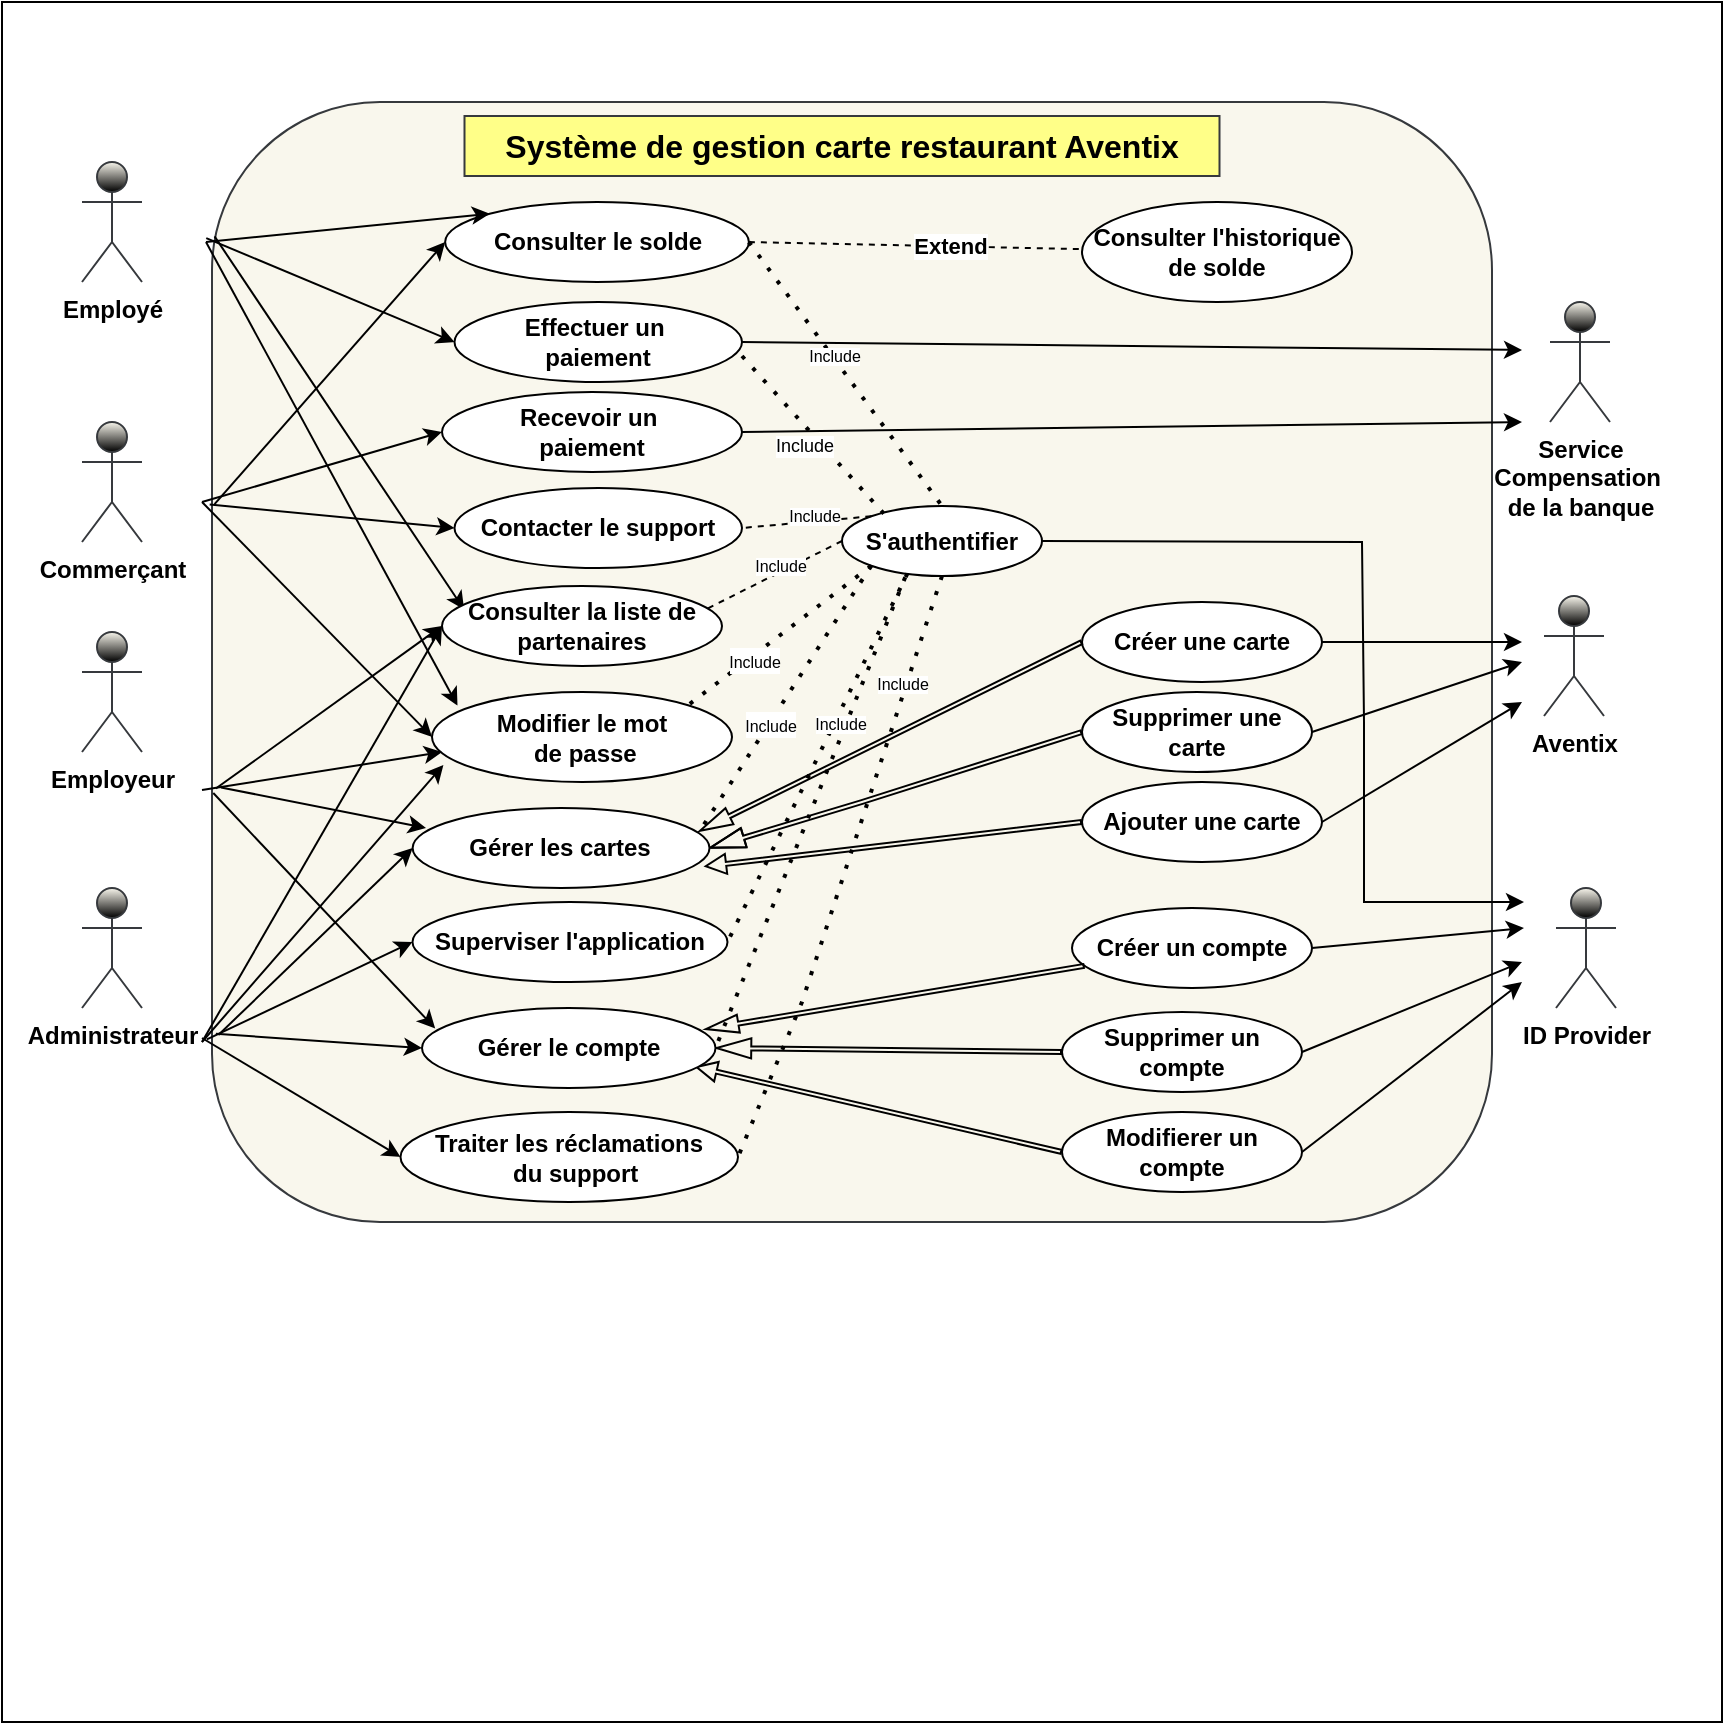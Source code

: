 <mxfile version="26.0.14">
  <diagram name="Page-1" id="EEWq-LYywZsjr-8HUKzn">
    <mxGraphModel dx="1050" dy="1735" grid="1" gridSize="10" guides="1" tooltips="1" connect="1" arrows="1" fold="1" page="1" pageScale="1" pageWidth="827" pageHeight="1169" background="none" math="0" shadow="0">
      <root>
        <mxCell id="0" />
        <mxCell id="1" parent="0" />
        <mxCell id="oIznmCMDNIZ_8eNI3xUz-4" value="" style="whiteSpace=wrap;html=1;aspect=fixed;" vertex="1" parent="1">
          <mxGeometry y="-40" width="860" height="860" as="geometry" />
        </mxCell>
        <mxCell id="HrDyO8nvaBUC3kqXnFug-1" value="" style="rounded=1;whiteSpace=wrap;html=1;fillColor=#f9f7ed;strokeColor=#36393d;fontStyle=1;labelBorderColor=none;textShadow=1;" parent="1" vertex="1">
          <mxGeometry x="105" y="10" width="640" height="560" as="geometry" />
        </mxCell>
        <mxCell id="lXcPuruQBqpot0zOTHIt-2" value="Employé" style="shape=umlActor;verticalLabelPosition=bottom;verticalAlign=top;html=1;outlineConnect=0;fillColor=#f9f7ed;strokeColor=#36393D;fontStyle=1;gradientColor=default;" parent="1" vertex="1">
          <mxGeometry x="40" y="40" width="30" height="60" as="geometry" />
        </mxCell>
        <mxCell id="lXcPuruQBqpot0zOTHIt-3" value="&lt;div&gt;Commerçant&lt;/div&gt;" style="shape=umlActor;verticalLabelPosition=bottom;verticalAlign=top;html=1;outlineConnect=0;fillColor=#f9f7ed;strokeColor=#36393d;fontStyle=1;gradientColor=default;" parent="1" vertex="1">
          <mxGeometry x="40" y="170" width="30" height="60" as="geometry" />
        </mxCell>
        <mxCell id="f-XQC71uX94ksuNOsDdL-1" value="&lt;div&gt;&lt;span&gt;Effectuer un&amp;nbsp;&lt;/span&gt;&lt;/div&gt;&lt;div&gt;&lt;span&gt;paiement &lt;/span&gt;&lt;/div&gt;" style="ellipse;whiteSpace=wrap;html=1;fontStyle=1" parent="1" vertex="1">
          <mxGeometry x="226.25" y="110" width="143.75" height="40" as="geometry" />
        </mxCell>
        <mxCell id="f-XQC71uX94ksuNOsDdL-3" value="S&#39;authentifier" style="ellipse;whiteSpace=wrap;html=1;fontStyle=1" parent="1" vertex="1">
          <mxGeometry x="420" y="212" width="100" height="35" as="geometry" />
        </mxCell>
        <mxCell id="f-XQC71uX94ksuNOsDdL-5" value="Employeur" style="shape=umlActor;verticalLabelPosition=bottom;verticalAlign=top;html=1;fillColor=#f9f7ed;strokeColor=#36393d;fontStyle=1;gradientColor=default;" parent="1" vertex="1">
          <mxGeometry x="40" y="275" width="30" height="60" as="geometry" />
        </mxCell>
        <mxCell id="f-XQC71uX94ksuNOsDdL-6" value="Administrateur" style="shape=umlActor;verticalLabelPosition=bottom;verticalAlign=top;html=1;outlineConnect=0;fillColor=#f9f7ed;strokeColor=#36393d;fontStyle=1;gradientColor=default;" parent="1" vertex="1">
          <mxGeometry x="40" y="403" width="30" height="60" as="geometry" />
        </mxCell>
        <mxCell id="f-XQC71uX94ksuNOsDdL-7" value="&lt;span&gt;Consulter le solde&lt;/span&gt;" style="ellipse;whiteSpace=wrap;html=1;fontStyle=1" parent="1" vertex="1">
          <mxGeometry x="221.57" y="60" width="151.87" height="40" as="geometry" />
        </mxCell>
        <mxCell id="f-XQC71uX94ksuNOsDdL-8" value="" style="endArrow=none;dashed=1;html=1;dashPattern=1 3;strokeWidth=2;rounded=0;exitX=1;exitY=0.5;exitDx=0;exitDy=0;fontStyle=1" parent="1" edge="1">
          <mxGeometry width="50" height="50" relative="1" as="geometry">
            <mxPoint x="370" y="137" as="sourcePoint" />
            <mxPoint x="444.884" y="220.242" as="targetPoint" />
            <Array as="points" />
          </mxGeometry>
        </mxCell>
        <mxCell id="f-XQC71uX94ksuNOsDdL-14" value="Include" style="edgeLabel;html=1;align=center;verticalAlign=middle;resizable=0;points=[];fontStyle=0;fontSize=9;" parent="f-XQC71uX94ksuNOsDdL-8" vertex="1" connectable="0">
          <mxGeometry x="-0.049" y="1" relative="1" as="geometry">
            <mxPoint x="-5" y="6" as="offset" />
          </mxGeometry>
        </mxCell>
        <mxCell id="f-XQC71uX94ksuNOsDdL-10" value="" style="endArrow=none;dashed=1;html=1;dashPattern=1 3;strokeWidth=2;rounded=0;entryX=0.5;entryY=0;entryDx=0;entryDy=0;fontStyle=1;fontColor=#FFFF99;labelBorderColor=light-dark(#00ffff, #ededed);exitX=1;exitY=0.5;exitDx=0;exitDy=0;" parent="1" target="f-XQC71uX94ksuNOsDdL-3" edge="1" source="f-XQC71uX94ksuNOsDdL-7">
          <mxGeometry width="50" height="50" relative="1" as="geometry">
            <mxPoint x="350" y="80" as="sourcePoint" />
            <mxPoint x="189.996" y="269.996" as="targetPoint" />
          </mxGeometry>
        </mxCell>
        <mxCell id="f-XQC71uX94ksuNOsDdL-13" value="Include" style="edgeLabel;html=1;align=center;verticalAlign=middle;resizable=0;points=[];fontStyle=0;fontSize=8;" parent="f-XQC71uX94ksuNOsDdL-10" vertex="1" connectable="0">
          <mxGeometry x="0.007" relative="1" as="geometry">
            <mxPoint x="-6" y="-10" as="offset" />
          </mxGeometry>
        </mxCell>
        <mxCell id="f-XQC71uX94ksuNOsDdL-11" value="" style="endArrow=none;dashed=1;html=1;dashPattern=1 3;strokeWidth=2;rounded=0;exitX=0;exitY=1;exitDx=0;exitDy=0;entryX=0.965;entryY=0.3;entryDx=0;entryDy=0;fontStyle=1;entryPerimeter=0;" parent="1" source="f-XQC71uX94ksuNOsDdL-3" target="f-XQC71uX94ksuNOsDdL-4" edge="1">
          <mxGeometry width="50" height="50" relative="1" as="geometry">
            <mxPoint x="439" y="340" as="sourcePoint" />
            <mxPoint x="469" y="322" as="targetPoint" />
          </mxGeometry>
        </mxCell>
        <mxCell id="hkSApEl5P2nhrFZefOpm-12" value="&lt;font style=&quot;font-size: 8px;&quot;&gt;Include&lt;/font&gt;" style="edgeLabel;html=1;align=center;verticalAlign=middle;resizable=0;points=[];" parent="f-XQC71uX94ksuNOsDdL-11" vertex="1" connectable="0">
          <mxGeometry x="0.179" relative="1" as="geometry">
            <mxPoint as="offset" />
          </mxGeometry>
        </mxCell>
        <mxCell id="f-XQC71uX94ksuNOsDdL-19" value="&lt;div&gt;Service&lt;/div&gt;&lt;div&gt;Compensation&amp;nbsp;&lt;/div&gt;&lt;div&gt;de la banque&lt;/div&gt;" style="shape=umlActor;verticalLabelPosition=bottom;verticalAlign=top;html=1;outlineConnect=0;fillColor=#F9F7ED;strokeColor=#36393d;fontStyle=1;strokeWidth=1;gradientColor=default;" parent="1" vertex="1">
          <mxGeometry x="774" y="110" width="30" height="60" as="geometry" />
        </mxCell>
        <mxCell id="f-XQC71uX94ksuNOsDdL-20" value="" style="endArrow=none;dashed=1;html=1;rounded=0;exitX=1;exitY=0.5;exitDx=0;exitDy=0;fontStyle=1" parent="1" source="f-XQC71uX94ksuNOsDdL-7" target="f-XQC71uX94ksuNOsDdL-21" edge="1">
          <mxGeometry width="50" height="50" relative="1" as="geometry">
            <mxPoint x="390" y="320" as="sourcePoint" />
            <mxPoint x="440" y="270" as="targetPoint" />
          </mxGeometry>
        </mxCell>
        <mxCell id="f-XQC71uX94ksuNOsDdL-23" value="Extend" style="edgeLabel;html=1;align=center;verticalAlign=middle;resizable=0;points=[];fontStyle=1" parent="f-XQC71uX94ksuNOsDdL-20" vertex="1" connectable="0">
          <mxGeometry x="0.003" relative="1" as="geometry">
            <mxPoint x="17" as="offset" />
          </mxGeometry>
        </mxCell>
        <mxCell id="f-XQC71uX94ksuNOsDdL-21" value="Consulter l&#39;historique de solde" style="ellipse;whiteSpace=wrap;html=1;fontStyle=1" parent="1" vertex="1">
          <mxGeometry x="540" y="60" width="135" height="50" as="geometry" />
        </mxCell>
        <mxCell id="f-XQC71uX94ksuNOsDdL-25" value="Créer une carte " style="ellipse;whiteSpace=wrap;html=1;fontStyle=1" parent="1" vertex="1">
          <mxGeometry x="540" y="260" width="120" height="40" as="geometry" />
        </mxCell>
        <mxCell id="f-XQC71uX94ksuNOsDdL-26" value="" style="shape=flexArrow;endArrow=classic;html=1;rounded=0;width=2;endSize=5.14;endWidth=6;entryX=0.965;entryY=0.29;entryDx=0;entryDy=0;fontStyle=1;entryPerimeter=0;exitX=0;exitY=0.5;exitDx=0;exitDy=0;" parent="1" source="f-XQC71uX94ksuNOsDdL-25" target="f-XQC71uX94ksuNOsDdL-4" edge="1">
          <mxGeometry width="50" height="50" relative="1" as="geometry">
            <mxPoint x="522.66" y="400" as="sourcePoint" />
            <mxPoint x="430" y="470" as="targetPoint" />
            <Array as="points" />
          </mxGeometry>
        </mxCell>
        <mxCell id="f-XQC71uX94ksuNOsDdL-27" value="Supprimer une carte" style="ellipse;whiteSpace=wrap;html=1;fontStyle=1" parent="1" vertex="1">
          <mxGeometry x="540" y="305" width="115" height="40" as="geometry" />
        </mxCell>
        <mxCell id="f-XQC71uX94ksuNOsDdL-28" value="Ajouter une carte" style="ellipse;whiteSpace=wrap;html=1;fontStyle=1" parent="1" vertex="1">
          <mxGeometry x="540" y="350" width="120" height="40" as="geometry" />
        </mxCell>
        <mxCell id="f-XQC71uX94ksuNOsDdL-29" value="" style="shape=flexArrow;endArrow=classic;html=1;rounded=0;width=2;endSize=5.46;exitX=0;exitY=0.5;exitDx=0;exitDy=0;endWidth=7;fontStyle=1;entryX=1;entryY=0.5;entryDx=0;entryDy=0;" parent="1" source="f-XQC71uX94ksuNOsDdL-27" target="f-XQC71uX94ksuNOsDdL-4" edge="1">
          <mxGeometry width="50" height="50" relative="1" as="geometry">
            <mxPoint x="530" y="325" as="sourcePoint" />
            <mxPoint x="430" y="340" as="targetPoint" />
            <Array as="points">
              <mxPoint x="430" y="360" />
            </Array>
          </mxGeometry>
        </mxCell>
        <mxCell id="f-XQC71uX94ksuNOsDdL-30" value="" style="shape=flexArrow;endArrow=classic;html=1;rounded=0;width=2;endSize=3.07;exitX=0;exitY=0.5;exitDx=0;exitDy=0;endWidth=7;entryX=0.984;entryY=0.73;entryDx=0;entryDy=0;entryPerimeter=0;fontStyle=1" parent="1" source="f-XQC71uX94ksuNOsDdL-28" target="f-XQC71uX94ksuNOsDdL-4" edge="1">
          <mxGeometry width="50" height="50" relative="1" as="geometry">
            <mxPoint x="565.66" y="377" as="sourcePoint" />
            <mxPoint x="420" y="320" as="targetPoint" />
            <Array as="points" />
          </mxGeometry>
        </mxCell>
        <mxCell id="f-XQC71uX94ksuNOsDdL-33" value="Créer un compte" style="ellipse;whiteSpace=wrap;html=1;fontStyle=1" parent="1" vertex="1">
          <mxGeometry x="535" y="413" width="120" height="40" as="geometry" />
        </mxCell>
        <mxCell id="f-XQC71uX94ksuNOsDdL-34" value="" style="shape=flexArrow;endArrow=classic;html=1;rounded=0;width=2;endSize=5.14;endWidth=6;fontStyle=1;entryX=0.964;entryY=0.265;entryDx=0;entryDy=0;entryPerimeter=0;" parent="1" source="f-XQC71uX94ksuNOsDdL-33" target="f-XQC71uX94ksuNOsDdL-2" edge="1">
          <mxGeometry width="50" height="50" relative="1" as="geometry">
            <mxPoint x="500" y="523" as="sourcePoint" />
            <mxPoint x="330" y="430" as="targetPoint" />
            <Array as="points" />
          </mxGeometry>
        </mxCell>
        <mxCell id="f-XQC71uX94ksuNOsDdL-35" value="Supprimer un compte" style="ellipse;whiteSpace=wrap;html=1;fontStyle=1" parent="1" vertex="1">
          <mxGeometry x="530" y="465" width="120" height="40" as="geometry" />
        </mxCell>
        <mxCell id="f-XQC71uX94ksuNOsDdL-36" value="Modifierer un compte" style="ellipse;whiteSpace=wrap;html=1;fontStyle=1" parent="1" vertex="1">
          <mxGeometry x="530" y="515" width="120" height="40" as="geometry" />
        </mxCell>
        <mxCell id="f-XQC71uX94ksuNOsDdL-37" value="" style="shape=flexArrow;endArrow=classic;html=1;rounded=0;width=2;endSize=5.46;exitX=0;exitY=0.5;exitDx=0;exitDy=0;endWidth=7;fontStyle=1;entryX=1;entryY=0.5;entryDx=0;entryDy=0;" parent="1" source="f-XQC71uX94ksuNOsDdL-35" target="f-XQC71uX94ksuNOsDdL-2" edge="1">
          <mxGeometry width="50" height="50" relative="1" as="geometry">
            <mxPoint x="533" y="490" as="sourcePoint" />
            <mxPoint x="340" y="440" as="targetPoint" />
            <Array as="points" />
          </mxGeometry>
        </mxCell>
        <mxCell id="f-XQC71uX94ksuNOsDdL-38" value="" style="shape=flexArrow;endArrow=classic;html=1;rounded=0;entryX=0.932;entryY=0.735;entryDx=0;entryDy=0;width=2;endSize=3.07;exitX=0;exitY=0.5;exitDx=0;exitDy=0;endWidth=7;fontStyle=1;entryPerimeter=0;" parent="1" source="f-XQC71uX94ksuNOsDdL-36" target="f-XQC71uX94ksuNOsDdL-2" edge="1">
          <mxGeometry width="50" height="50" relative="1" as="geometry">
            <mxPoint x="543" y="500" as="sourcePoint" />
            <mxPoint x="437" y="479" as="targetPoint" />
            <Array as="points" />
          </mxGeometry>
        </mxCell>
        <mxCell id="f-XQC71uX94ksuNOsDdL-48" value="" style="endArrow=classic;html=1;rounded=0;entryX=0;entryY=0.5;entryDx=0;entryDy=0;exitX=0.003;exitY=0.832;exitDx=0;exitDy=0;exitPerimeter=0;fontStyle=1" parent="1" source="HrDyO8nvaBUC3kqXnFug-1" target="f-XQC71uX94ksuNOsDdL-2" edge="1">
          <mxGeometry width="50" height="50" relative="1" as="geometry">
            <mxPoint x="190" y="500" as="sourcePoint" />
            <mxPoint x="240" y="450" as="targetPoint" />
          </mxGeometry>
        </mxCell>
        <mxCell id="f-XQC71uX94ksuNOsDdL-50" value="" style="endArrow=classic;html=1;rounded=0;entryX=0;entryY=0.5;entryDx=0;entryDy=0;exitX=0.005;exitY=0.833;exitDx=0;exitDy=0;exitPerimeter=0;fontStyle=1" parent="1" source="HrDyO8nvaBUC3kqXnFug-1" target="f-XQC71uX94ksuNOsDdL-4" edge="1">
          <mxGeometry width="50" height="50" relative="1" as="geometry">
            <mxPoint x="142" y="472" as="sourcePoint" />
            <mxPoint x="300" y="473" as="targetPoint" />
            <Array as="points" />
          </mxGeometry>
        </mxCell>
        <mxCell id="f-XQC71uX94ksuNOsDdL-51" value="" style="endArrow=classic;html=1;rounded=0;entryX=0;entryY=0;entryDx=0;entryDy=0;fontStyle=1" parent="1" target="f-XQC71uX94ksuNOsDdL-7" edge="1">
          <mxGeometry width="50" height="50" relative="1" as="geometry">
            <mxPoint x="102" y="80" as="sourcePoint" />
            <mxPoint x="290" y="90.5" as="targetPoint" />
          </mxGeometry>
        </mxCell>
        <mxCell id="f-XQC71uX94ksuNOsDdL-53" value="&lt;div&gt;Modifier le mot&lt;/div&gt;&lt;div&gt;&amp;nbsp;de passe&lt;/div&gt;" style="ellipse;whiteSpace=wrap;html=1;fontStyle=1" parent="1" vertex="1">
          <mxGeometry x="215" y="305" width="150" height="45" as="geometry" />
        </mxCell>
        <mxCell id="f-XQC71uX94ksuNOsDdL-54" value="" style="endArrow=classic;html=1;rounded=0;exitX=0.008;exitY=0.118;exitDx=0;exitDy=0;exitPerimeter=0;entryX=0;entryY=0.5;entryDx=0;entryDy=0;fontStyle=1" parent="1" target="f-XQC71uX94ksuNOsDdL-1" edge="1">
          <mxGeometry width="50" height="50" relative="1" as="geometry">
            <mxPoint x="102.12" y="78.08" as="sourcePoint" />
            <mxPoint x="211.75" y="132" as="targetPoint" />
          </mxGeometry>
        </mxCell>
        <mxCell id="f-XQC71uX94ksuNOsDdL-56" value="" style="endArrow=classic;html=1;rounded=0;entryX=0;entryY=0.5;entryDx=0;entryDy=0;fontStyle=1;exitX=0.002;exitY=0.359;exitDx=0;exitDy=0;exitPerimeter=0;" parent="1" source="HrDyO8nvaBUC3kqXnFug-1" target="f-XQC71uX94ksuNOsDdL-7" edge="1">
          <mxGeometry width="50" height="50" relative="1" as="geometry">
            <mxPoint x="120" y="200" as="sourcePoint" />
            <mxPoint x="310" y="110.5" as="targetPoint" />
          </mxGeometry>
        </mxCell>
        <mxCell id="f-XQC71uX94ksuNOsDdL-57" value="&lt;div&gt;&lt;span&gt;&lt;font&gt;Système de gestion carte restaurant Aventix&lt;/font&gt;&lt;/span&gt;&lt;/div&gt;" style="text;html=1;align=center;verticalAlign=middle;whiteSpace=wrap;rounded=0;fillColor=#ffff88;strokeWidth=1;perimeterSpacing=10;strokeColor=#36393d;fontStyle=1;fontSize=16;labelBackgroundColor=none;labelBorderColor=none;" parent="1" vertex="1">
          <mxGeometry x="231.25" y="17" width="377.5" height="30" as="geometry" />
        </mxCell>
        <mxCell id="f-XQC71uX94ksuNOsDdL-60" value="" style="endArrow=none;dashed=1;html=1;dashPattern=1 3;strokeWidth=2;rounded=0;exitX=0;exitY=1;exitDx=0;exitDy=0;entryX=1;entryY=0;entryDx=0;entryDy=0;fontStyle=1;" parent="1" source="f-XQC71uX94ksuNOsDdL-3" target="f-XQC71uX94ksuNOsDdL-53" edge="1">
          <mxGeometry width="50" height="50" relative="1" as="geometry">
            <mxPoint x="193.287" y="275.003" as="sourcePoint" />
            <mxPoint x="310.63" y="375.23" as="targetPoint" />
            <Array as="points" />
          </mxGeometry>
        </mxCell>
        <mxCell id="hkSApEl5P2nhrFZefOpm-13" value="&lt;font style=&quot;font-size: 8px;&quot;&gt;Include&lt;/font&gt;" style="edgeLabel;html=1;align=center;verticalAlign=middle;resizable=0;points=[];" parent="f-XQC71uX94ksuNOsDdL-60" vertex="1" connectable="0">
          <mxGeometry x="0.005" relative="1" as="geometry">
            <mxPoint x="-13" y="12" as="offset" />
          </mxGeometry>
        </mxCell>
        <mxCell id="f-XQC71uX94ksuNOsDdL-63" value="" style="endArrow=classic;html=1;rounded=0;fontStyle=1;entryX=0.045;entryY=0.25;entryDx=0;entryDy=0;exitX=0.007;exitY=0.612;exitDx=0;exitDy=0;exitPerimeter=0;entryPerimeter=0;" parent="1" source="HrDyO8nvaBUC3kqXnFug-1" target="f-XQC71uX94ksuNOsDdL-4" edge="1">
          <mxGeometry width="50" height="50" relative="1" as="geometry">
            <mxPoint x="111" y="330" as="sourcePoint" />
            <mxPoint x="300" y="319.5" as="targetPoint" />
          </mxGeometry>
        </mxCell>
        <mxCell id="f-XQC71uX94ksuNOsDdL-64" value="" style="endArrow=classic;html=1;rounded=0;fontStyle=1;entryX=0.045;entryY=0.255;entryDx=0;entryDy=0;entryPerimeter=0;exitX=0.001;exitY=0.617;exitDx=0;exitDy=0;exitPerimeter=0;" parent="1" source="HrDyO8nvaBUC3kqXnFug-1" target="f-XQC71uX94ksuNOsDdL-2" edge="1">
          <mxGeometry width="50" height="50" relative="1" as="geometry">
            <mxPoint x="110" y="330" as="sourcePoint" />
            <mxPoint x="300" y="440" as="targetPoint" />
          </mxGeometry>
        </mxCell>
        <mxCell id="f-XQC71uX94ksuNOsDdL-65" value="Contacter le support " style="ellipse;whiteSpace=wrap;html=1;fontStyle=1" parent="1" vertex="1">
          <mxGeometry x="226.25" y="203" width="143.75" height="40" as="geometry" />
        </mxCell>
        <mxCell id="f-XQC71uX94ksuNOsDdL-66" value="Superviser l&#39;application " style="ellipse;whiteSpace=wrap;html=1;fontStyle=1" parent="1" vertex="1">
          <mxGeometry x="205.25" y="410" width="157.5" height="40" as="geometry" />
        </mxCell>
        <mxCell id="f-XQC71uX94ksuNOsDdL-73" value="Include" style="endArrow=none;dashed=1;html=1;rounded=0;exitX=0;exitY=0.5;exitDx=0;exitDy=0;fontStyle=0;entryX=0.938;entryY=0.3;entryDx=0;entryDy=0;fontSize=8;entryPerimeter=0;" parent="1" source="f-XQC71uX94ksuNOsDdL-3" target="f-XQC71uX94ksuNOsDdL-71" edge="1">
          <mxGeometry x="-0.143" y="-3" width="50" height="50" relative="1" as="geometry">
            <mxPoint x="259" y="263" as="sourcePoint" />
            <mxPoint x="328" y="251" as="targetPoint" />
            <mxPoint as="offset" />
          </mxGeometry>
        </mxCell>
        <mxCell id="f-XQC71uX94ksuNOsDdL-74" value="" style="endArrow=classic;html=1;rounded=0;entryX=0;entryY=0.5;entryDx=0;entryDy=0;exitX=-0.004;exitY=0.837;exitDx=0;exitDy=0;exitPerimeter=0;fontStyle=1" parent="1" source="HrDyO8nvaBUC3kqXnFug-1" target="f-XQC71uX94ksuNOsDdL-66" edge="1">
          <mxGeometry width="50" height="50" relative="1" as="geometry">
            <mxPoint x="122" y="469" as="sourcePoint" />
            <mxPoint x="320" y="473" as="targetPoint" />
          </mxGeometry>
        </mxCell>
        <mxCell id="f-XQC71uX94ksuNOsDdL-75" value="" style="endArrow=none;dashed=1;html=1;dashPattern=1 3;strokeWidth=2;rounded=0;entryX=1;entryY=0.5;entryDx=0;entryDy=0;fontStyle=1;exitX=0.5;exitY=1;exitDx=0;exitDy=0;" parent="1" target="f-XQC71uX94ksuNOsDdL-79" edge="1" source="f-XQC71uX94ksuNOsDdL-3">
          <mxGeometry width="50" height="50" relative="1" as="geometry">
            <mxPoint x="470" y="260" as="sourcePoint" />
            <mxPoint x="308.75" y="465" as="targetPoint" />
            <Array as="points">
              <mxPoint x="400" y="460" />
            </Array>
          </mxGeometry>
        </mxCell>
        <mxCell id="hkSApEl5P2nhrFZefOpm-7" value="Include" style="edgeLabel;html=1;align=center;verticalAlign=middle;resizable=0;points=[];fontSize=8;" parent="f-XQC71uX94ksuNOsDdL-75" vertex="1" connectable="0">
          <mxGeometry x="-0.029" y="2" relative="1" as="geometry">
            <mxPoint x="25" y="-89" as="offset" />
          </mxGeometry>
        </mxCell>
        <mxCell id="f-XQC71uX94ksuNOsDdL-78" value="" style="endArrow=classic;html=1;rounded=0;exitX=0.006;exitY=0.363;exitDx=0;exitDy=0;exitPerimeter=0;entryX=0;entryY=0.5;entryDx=0;entryDy=0;fontStyle=1" parent="1" edge="1" target="f-XQC71uX94ksuNOsDdL-65">
          <mxGeometry width="50" height="50" relative="1" as="geometry">
            <mxPoint x="103.84" y="211.28" as="sourcePoint" />
            <mxPoint x="216.25" y="228" as="targetPoint" />
          </mxGeometry>
        </mxCell>
        <mxCell id="f-XQC71uX94ksuNOsDdL-79" value="&lt;div&gt;Traiter les réclamations&lt;/div&gt;&lt;div&gt;&amp;nbsp; du support&lt;/div&gt;" style="ellipse;whiteSpace=wrap;html=1;fontStyle=1" parent="1" vertex="1">
          <mxGeometry x="199.25" y="515" width="168.75" height="45" as="geometry" />
        </mxCell>
        <mxCell id="f-XQC71uX94ksuNOsDdL-82" value="" style="endArrow=classic;html=1;rounded=0;entryX=0;entryY=0.5;entryDx=0;entryDy=0;fontStyle=1" parent="1" edge="1" target="f-XQC71uX94ksuNOsDdL-79">
          <mxGeometry width="50" height="50" relative="1" as="geometry">
            <mxPoint x="100" y="478" as="sourcePoint" />
            <mxPoint x="216.25" y="545.5" as="targetPoint" />
          </mxGeometry>
        </mxCell>
        <mxCell id="f-XQC71uX94ksuNOsDdL-86" value="" style="endArrow=classic;html=1;rounded=0;entryX=0.079;entryY=0.295;entryDx=0;entryDy=0;fontStyle=1;entryPerimeter=0;exitX=0.002;exitY=0.12;exitDx=0;exitDy=0;exitPerimeter=0;" parent="1" source="HrDyO8nvaBUC3kqXnFug-1" target="f-XQC71uX94ksuNOsDdL-71" edge="1">
          <mxGeometry width="50" height="50" relative="1" as="geometry">
            <mxPoint x="110" y="70" as="sourcePoint" />
            <mxPoint x="327.5" y="252.5" as="targetPoint" />
          </mxGeometry>
        </mxCell>
        <mxCell id="f-XQC71uX94ksuNOsDdL-87" value="" style="endArrow=classic;html=1;rounded=0;entryX=0;entryY=0.5;entryDx=0;entryDy=0;fontStyle=1;" parent="1" target="f-XQC71uX94ksuNOsDdL-71" edge="1">
          <mxGeometry width="50" height="50" relative="1" as="geometry">
            <mxPoint x="100" y="480" as="sourcePoint" />
            <mxPoint x="334" y="171" as="targetPoint" />
          </mxGeometry>
        </mxCell>
        <mxCell id="f-XQC71uX94ksuNOsDdL-88" value="" style="endArrow=classic;html=1;rounded=0;exitX=0.003;exitY=0.613;exitDx=0;exitDy=0;exitPerimeter=0;entryX=0;entryY=0.5;entryDx=0;entryDy=0;fontStyle=1;" parent="1" source="HrDyO8nvaBUC3kqXnFug-1" target="f-XQC71uX94ksuNOsDdL-71" edge="1">
          <mxGeometry width="50" height="50" relative="1" as="geometry">
            <mxPoint x="139" y="104" as="sourcePoint" />
            <mxPoint x="344" y="181" as="targetPoint" />
          </mxGeometry>
        </mxCell>
        <mxCell id="f-XQC71uX94ksuNOsDdL-89" value="ID Provider" style="shape=umlActor;verticalLabelPosition=bottom;verticalAlign=top;html=1;outlineConnect=0;fillColor=#F9F7ED;strokeColor=#36393d;fontStyle=1;strokeWidth=1;gradientColor=default;" parent="1" vertex="1">
          <mxGeometry x="777" y="403" width="30" height="60" as="geometry" />
        </mxCell>
        <mxCell id="f-XQC71uX94ksuNOsDdL-90" value="" style="endArrow=classic;html=1;rounded=0;fontStyle=1;" parent="1" edge="1">
          <mxGeometry width="50" height="50" relative="1" as="geometry">
            <mxPoint x="370" y="130" as="sourcePoint" />
            <mxPoint x="760" y="134" as="targetPoint" />
          </mxGeometry>
        </mxCell>
        <mxCell id="f-XQC71uX94ksuNOsDdL-91" value="" style="endArrow=classic;html=1;rounded=0;fontStyle=1;exitX=1;exitY=0.5;exitDx=0;exitDy=0;" parent="1" source="f-XQC71uX94ksuNOsDdL-106" edge="1">
          <mxGeometry width="50" height="50" relative="1" as="geometry">
            <mxPoint x="660" y="190" as="sourcePoint" />
            <mxPoint x="760" y="170" as="targetPoint" />
          </mxGeometry>
        </mxCell>
        <mxCell id="f-XQC71uX94ksuNOsDdL-95" value="Aventix" style="shape=umlActor;verticalLabelPosition=bottom;verticalAlign=top;html=1;outlineConnect=0;fillColor=#F9F7ED;strokeColor=#36393d;fontStyle=1;strokeWidth=1;gradientColor=default;" parent="1" vertex="1">
          <mxGeometry x="771" y="257" width="30" height="60" as="geometry" />
        </mxCell>
        <mxCell id="f-XQC71uX94ksuNOsDdL-97" value="" style="endArrow=classic;html=1;rounded=0;fontStyle=1;exitX=1;exitY=0.5;exitDx=0;exitDy=0;" parent="1" source="f-XQC71uX94ksuNOsDdL-25" edge="1">
          <mxGeometry width="50" height="50" relative="1" as="geometry">
            <mxPoint x="660" y="220" as="sourcePoint" />
            <mxPoint x="760" y="280" as="targetPoint" />
            <Array as="points" />
          </mxGeometry>
        </mxCell>
        <mxCell id="f-XQC71uX94ksuNOsDdL-99" value="" style="endArrow=classic;html=1;rounded=0;fontStyle=1;exitX=1;exitY=0.5;exitDx=0;exitDy=0;" parent="1" source="f-XQC71uX94ksuNOsDdL-28" edge="1">
          <mxGeometry width="50" height="50" relative="1" as="geometry">
            <mxPoint x="660" y="280" as="sourcePoint" />
            <mxPoint x="760" y="310" as="targetPoint" />
          </mxGeometry>
        </mxCell>
        <mxCell id="f-XQC71uX94ksuNOsDdL-100" value="" style="endArrow=classic;html=1;rounded=0;fontStyle=1;exitX=1;exitY=0.5;exitDx=0;exitDy=0;" parent="1" source="f-XQC71uX94ksuNOsDdL-27" edge="1">
          <mxGeometry width="50" height="50" relative="1" as="geometry">
            <mxPoint x="670" y="290" as="sourcePoint" />
            <mxPoint x="760" y="290" as="targetPoint" />
          </mxGeometry>
        </mxCell>
        <mxCell id="f-XQC71uX94ksuNOsDdL-118" value="" style="endArrow=classic;html=1;rounded=0;fontStyle=1;entryX=0;entryY=0.5;entryDx=0;entryDy=0;" parent="1" target="f-XQC71uX94ksuNOsDdL-53" edge="1">
          <mxGeometry width="50" height="50" relative="1" as="geometry">
            <mxPoint x="100" y="210" as="sourcePoint" />
            <mxPoint x="356" y="86" as="targetPoint" />
          </mxGeometry>
        </mxCell>
        <mxCell id="f-XQC71uX94ksuNOsDdL-119" value="" style="endArrow=classic;html=1;rounded=0;fontStyle=1;exitX=0;exitY=0.625;exitDx=0;exitDy=0;exitPerimeter=0;" parent="1" edge="1">
          <mxGeometry width="50" height="50" relative="1" as="geometry">
            <mxPoint x="100" y="354" as="sourcePoint" />
            <mxPoint x="220" y="335" as="targetPoint" />
          </mxGeometry>
        </mxCell>
        <mxCell id="f-XQC71uX94ksuNOsDdL-120" value="" style="endArrow=classic;html=1;rounded=0;fontStyle=1;entryX=0.038;entryY=0.811;entryDx=0;entryDy=0;entryPerimeter=0;" parent="1" target="f-XQC71uX94ksuNOsDdL-53" edge="1">
          <mxGeometry width="50" height="50" relative="1" as="geometry">
            <mxPoint x="100" y="480" as="sourcePoint" />
            <mxPoint x="330" y="330" as="targetPoint" />
          </mxGeometry>
        </mxCell>
        <mxCell id="f-XQC71uX94ksuNOsDdL-123" value="" style="endArrow=classic;html=1;rounded=0;fontStyle=1;exitX=1;exitY=0.5;exitDx=0;exitDy=0;" parent="1" source="f-XQC71uX94ksuNOsDdL-33" edge="1">
          <mxGeometry width="50" height="50" relative="1" as="geometry">
            <mxPoint x="645.137" y="429.621" as="sourcePoint" />
            <mxPoint x="761" y="423" as="targetPoint" />
            <Array as="points" />
          </mxGeometry>
        </mxCell>
        <mxCell id="f-XQC71uX94ksuNOsDdL-124" value="" style="endArrow=classic;html=1;rounded=0;fontStyle=1;exitX=1;exitY=0.5;exitDx=0;exitDy=0;" parent="1" edge="1" source="f-XQC71uX94ksuNOsDdL-35">
          <mxGeometry width="50" height="50" relative="1" as="geometry">
            <mxPoint x="650" y="469.5" as="sourcePoint" />
            <mxPoint x="760" y="440" as="targetPoint" />
            <Array as="points" />
          </mxGeometry>
        </mxCell>
        <mxCell id="f-XQC71uX94ksuNOsDdL-125" value="" style="endArrow=classic;html=1;rounded=0;fontStyle=1;exitX=1;exitY=0.5;exitDx=0;exitDy=0;" parent="1" source="f-XQC71uX94ksuNOsDdL-36" edge="1">
          <mxGeometry width="50" height="50" relative="1" as="geometry">
            <mxPoint x="680" y="300" as="sourcePoint" />
            <mxPoint x="760" y="450" as="targetPoint" />
            <Array as="points" />
          </mxGeometry>
        </mxCell>
        <mxCell id="f-XQC71uX94ksuNOsDdL-126" value="" style="endArrow=classic;html=1;rounded=0;fontStyle=1;entryX=0;entryY=0.5;entryDx=0;entryDy=0;" parent="1" target="f-XQC71uX94ksuNOsDdL-106" edge="1">
          <mxGeometry width="50" height="50" relative="1" as="geometry">
            <mxPoint x="100" y="210" as="sourcePoint" />
            <mxPoint x="336" y="149" as="targetPoint" />
          </mxGeometry>
        </mxCell>
        <mxCell id="f-XQC71uX94ksuNOsDdL-4" value="&lt;span&gt;Gérer les cartes&lt;/span&gt;" style="ellipse;whiteSpace=wrap;html=1;fontStyle=1" parent="1" vertex="1">
          <mxGeometry x="205.32" y="363" width="148.43" height="40" as="geometry" />
        </mxCell>
        <mxCell id="f-XQC71uX94ksuNOsDdL-71" value="Consulter la liste de partenaires" style="ellipse;whiteSpace=wrap;html=1;fontStyle=1" parent="1" vertex="1">
          <mxGeometry x="220" y="252" width="140" height="40" as="geometry" />
        </mxCell>
        <mxCell id="hkSApEl5P2nhrFZefOpm-4" value="" style="endArrow=none;dashed=1;html=1;dashPattern=1 3;strokeWidth=2;rounded=0;entryX=1;entryY=0.5;entryDx=0;entryDy=0;fontStyle=1;exitX=0.316;exitY=1.017;exitDx=0;exitDy=0;exitPerimeter=0;" parent="1" edge="1" target="f-XQC71uX94ksuNOsDdL-2" source="f-XQC71uX94ksuNOsDdL-3">
          <mxGeometry width="50" height="50" relative="1" as="geometry">
            <mxPoint x="450" y="240" as="sourcePoint" />
            <mxPoint x="351.56" y="438.23" as="targetPoint" />
          </mxGeometry>
        </mxCell>
        <mxCell id="f-XQC71uX94ksuNOsDdL-2" value="&lt;span&gt;Gérer le compte&lt;/span&gt;" style="ellipse;whiteSpace=wrap;html=1;fontStyle=1" parent="1" vertex="1">
          <mxGeometry x="210" y="463" width="146.75" height="40" as="geometry" />
        </mxCell>
        <mxCell id="f-XQC71uX94ksuNOsDdL-106" value="&lt;div&gt;&lt;span&gt;Recevoir un&amp;nbsp;&lt;/span&gt;&lt;/div&gt;&lt;div&gt;&lt;span&gt;paiement &lt;/span&gt;&lt;/div&gt;" style="ellipse;whiteSpace=wrap;html=1;fontStyle=1" parent="1" vertex="1">
          <mxGeometry x="220" y="155" width="150" height="40" as="geometry" />
        </mxCell>
        <mxCell id="hkSApEl5P2nhrFZefOpm-8" value="Include" style="endArrow=none;dashed=1;html=1;rounded=0;exitX=0;exitY=0;exitDx=0;exitDy=0;fontStyle=0;entryX=1;entryY=0.5;entryDx=0;entryDy=0;fontSize=8;" parent="1" source="f-XQC71uX94ksuNOsDdL-3" target="f-XQC71uX94ksuNOsDdL-65" edge="1">
          <mxGeometry x="-0.143" y="-3" width="50" height="50" relative="1" as="geometry">
            <mxPoint x="424" y="253" as="sourcePoint" />
            <mxPoint x="346" y="282" as="targetPoint" />
            <mxPoint as="offset" />
          </mxGeometry>
        </mxCell>
        <mxCell id="hkSApEl5P2nhrFZefOpm-9" value="" style="endArrow=classic;html=1;rounded=0;exitX=1;exitY=0.5;exitDx=0;exitDy=0;" parent="1" source="f-XQC71uX94ksuNOsDdL-3" edge="1">
          <mxGeometry width="50" height="50" relative="1" as="geometry">
            <mxPoint x="503.4" y="225.615" as="sourcePoint" />
            <mxPoint x="761" y="410" as="targetPoint" />
            <Array as="points">
              <mxPoint x="680" y="230" />
              <mxPoint x="681" y="320" />
              <mxPoint x="681" y="410" />
            </Array>
          </mxGeometry>
        </mxCell>
        <mxCell id="hkSApEl5P2nhrFZefOpm-10" value="" style="endArrow=none;dashed=1;html=1;dashPattern=1 3;strokeWidth=2;rounded=0;entryX=1;entryY=0.5;entryDx=0;entryDy=0;fontStyle=1;exitX=0.327;exitY=0.966;exitDx=0;exitDy=0;exitPerimeter=0;" parent="1" source="f-XQC71uX94ksuNOsDdL-3" target="f-XQC71uX94ksuNOsDdL-66" edge="1">
          <mxGeometry width="50" height="50" relative="1" as="geometry">
            <mxPoint x="480" y="270" as="sourcePoint" />
            <mxPoint x="364" y="443" as="targetPoint" />
          </mxGeometry>
        </mxCell>
        <mxCell id="hkSApEl5P2nhrFZefOpm-11" value="Include" style="edgeLabel;html=1;align=center;verticalAlign=middle;resizable=0;points=[];fontStyle=0;fontSize=8;" parent="hkSApEl5P2nhrFZefOpm-10" vertex="1" connectable="0">
          <mxGeometry x="-0.013" y="6" relative="1" as="geometry">
            <mxPoint x="5" y="-18" as="offset" />
          </mxGeometry>
        </mxCell>
        <mxCell id="hkSApEl5P2nhrFZefOpm-16" value="" style="endArrow=classic;html=1;rounded=0;entryX=0.085;entryY=0.151;entryDx=0;entryDy=0;fontStyle=1;entryPerimeter=0;" parent="1" edge="1" target="f-XQC71uX94ksuNOsDdL-53">
          <mxGeometry width="50" height="50" relative="1" as="geometry">
            <mxPoint x="102" y="80" as="sourcePoint" />
            <mxPoint x="228.6" y="323.61" as="targetPoint" />
          </mxGeometry>
        </mxCell>
      </root>
    </mxGraphModel>
  </diagram>
</mxfile>
